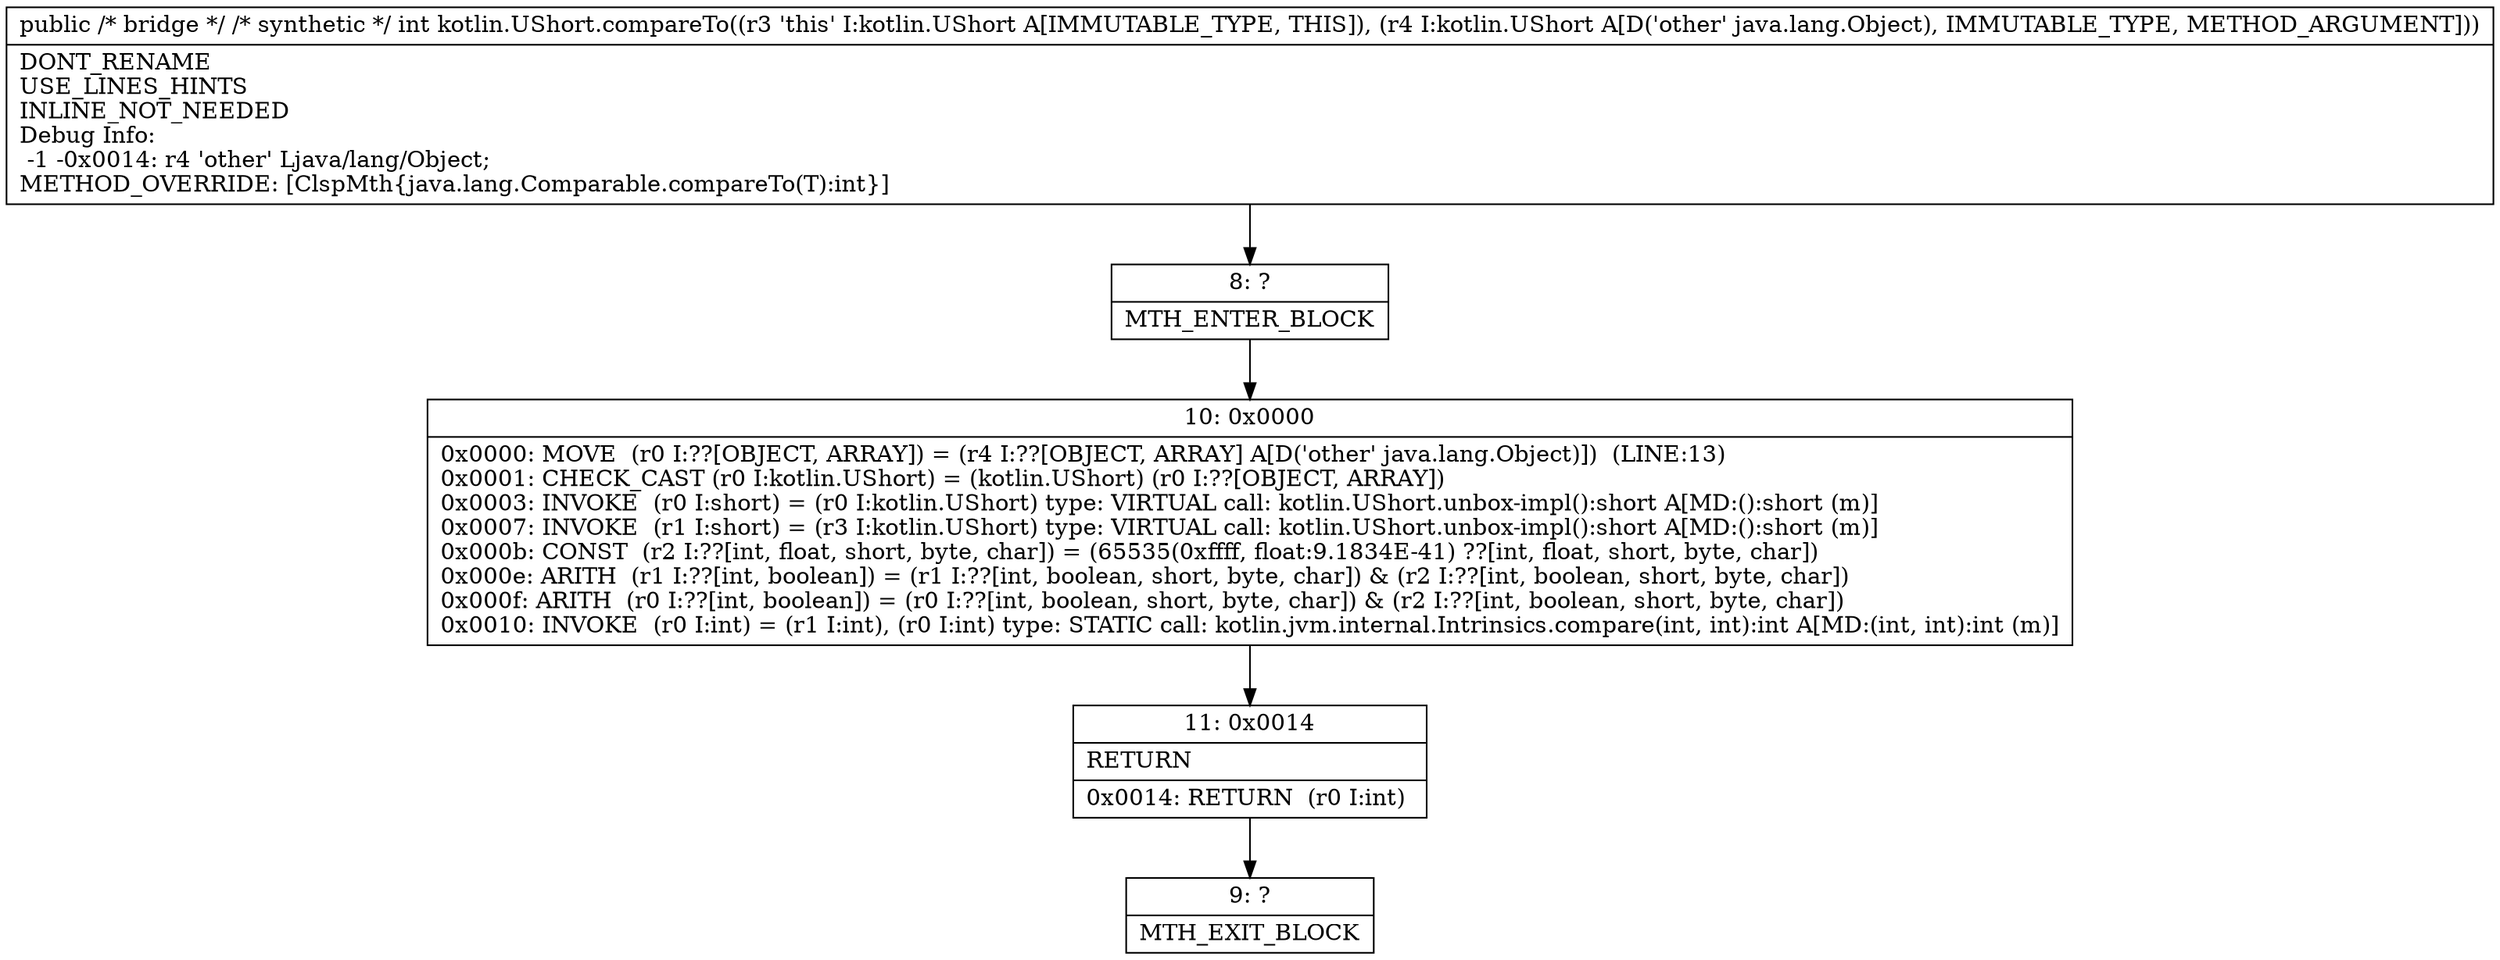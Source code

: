 digraph "CFG forkotlin.UShort.compareTo(Ljava\/lang\/Object;)I" {
Node_8 [shape=record,label="{8\:\ ?|MTH_ENTER_BLOCK\l}"];
Node_10 [shape=record,label="{10\:\ 0x0000|0x0000: MOVE  (r0 I:??[OBJECT, ARRAY]) = (r4 I:??[OBJECT, ARRAY] A[D('other' java.lang.Object)])  (LINE:13)\l0x0001: CHECK_CAST (r0 I:kotlin.UShort) = (kotlin.UShort) (r0 I:??[OBJECT, ARRAY]) \l0x0003: INVOKE  (r0 I:short) = (r0 I:kotlin.UShort) type: VIRTUAL call: kotlin.UShort.unbox\-impl():short A[MD:():short (m)]\l0x0007: INVOKE  (r1 I:short) = (r3 I:kotlin.UShort) type: VIRTUAL call: kotlin.UShort.unbox\-impl():short A[MD:():short (m)]\l0x000b: CONST  (r2 I:??[int, float, short, byte, char]) = (65535(0xffff, float:9.1834E\-41) ??[int, float, short, byte, char]) \l0x000e: ARITH  (r1 I:??[int, boolean]) = (r1 I:??[int, boolean, short, byte, char]) & (r2 I:??[int, boolean, short, byte, char]) \l0x000f: ARITH  (r0 I:??[int, boolean]) = (r0 I:??[int, boolean, short, byte, char]) & (r2 I:??[int, boolean, short, byte, char]) \l0x0010: INVOKE  (r0 I:int) = (r1 I:int), (r0 I:int) type: STATIC call: kotlin.jvm.internal.Intrinsics.compare(int, int):int A[MD:(int, int):int (m)]\l}"];
Node_11 [shape=record,label="{11\:\ 0x0014|RETURN\l|0x0014: RETURN  (r0 I:int) \l}"];
Node_9 [shape=record,label="{9\:\ ?|MTH_EXIT_BLOCK\l}"];
MethodNode[shape=record,label="{public \/* bridge *\/ \/* synthetic *\/ int kotlin.UShort.compareTo((r3 'this' I:kotlin.UShort A[IMMUTABLE_TYPE, THIS]), (r4 I:kotlin.UShort A[D('other' java.lang.Object), IMMUTABLE_TYPE, METHOD_ARGUMENT]))  | DONT_RENAME\lUSE_LINES_HINTS\lINLINE_NOT_NEEDED\lDebug Info:\l  \-1 \-0x0014: r4 'other' Ljava\/lang\/Object;\lMETHOD_OVERRIDE: [ClspMth\{java.lang.Comparable.compareTo(T):int\}]\l}"];
MethodNode -> Node_8;Node_8 -> Node_10;
Node_10 -> Node_11;
Node_11 -> Node_9;
}

